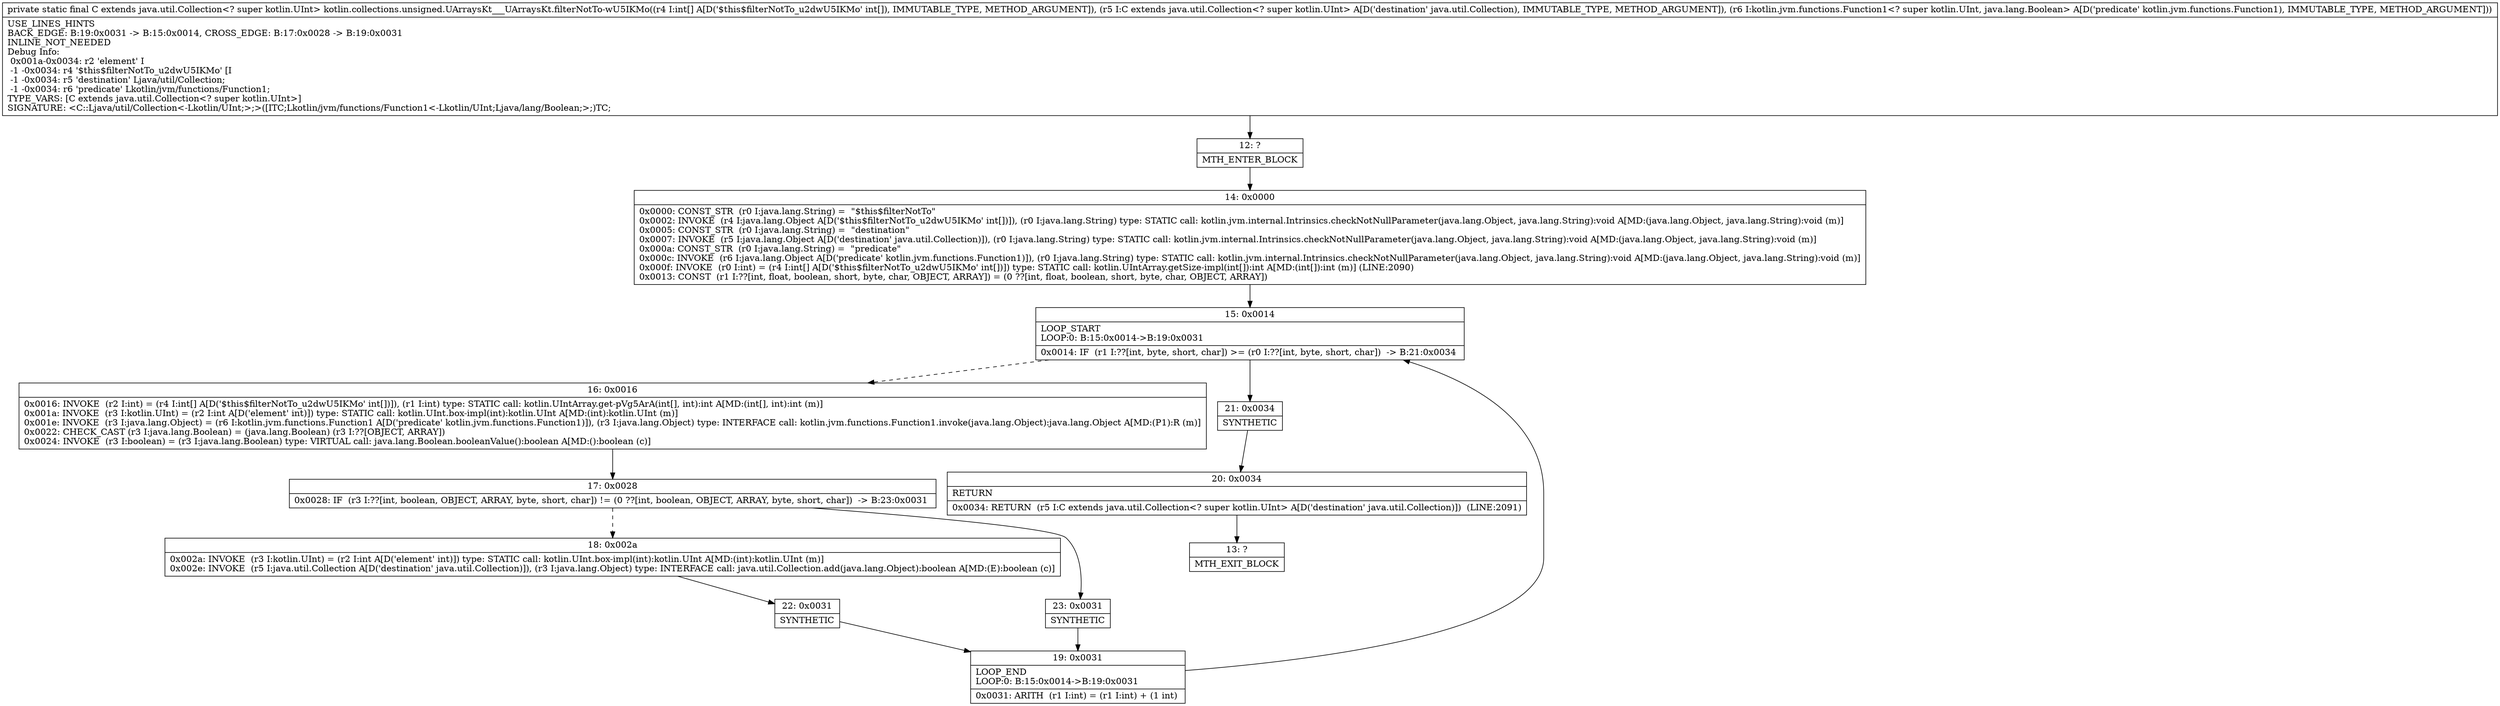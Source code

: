 digraph "CFG forkotlin.collections.unsigned.UArraysKt___UArraysKt.filterNotTo\-wU5IKMo([ILjava\/util\/Collection;Lkotlin\/jvm\/functions\/Function1;)Ljava\/util\/Collection;" {
Node_12 [shape=record,label="{12\:\ ?|MTH_ENTER_BLOCK\l}"];
Node_14 [shape=record,label="{14\:\ 0x0000|0x0000: CONST_STR  (r0 I:java.lang.String) =  \"$this$filterNotTo\" \l0x0002: INVOKE  (r4 I:java.lang.Object A[D('$this$filterNotTo_u2dwU5IKMo' int[])]), (r0 I:java.lang.String) type: STATIC call: kotlin.jvm.internal.Intrinsics.checkNotNullParameter(java.lang.Object, java.lang.String):void A[MD:(java.lang.Object, java.lang.String):void (m)]\l0x0005: CONST_STR  (r0 I:java.lang.String) =  \"destination\" \l0x0007: INVOKE  (r5 I:java.lang.Object A[D('destination' java.util.Collection)]), (r0 I:java.lang.String) type: STATIC call: kotlin.jvm.internal.Intrinsics.checkNotNullParameter(java.lang.Object, java.lang.String):void A[MD:(java.lang.Object, java.lang.String):void (m)]\l0x000a: CONST_STR  (r0 I:java.lang.String) =  \"predicate\" \l0x000c: INVOKE  (r6 I:java.lang.Object A[D('predicate' kotlin.jvm.functions.Function1)]), (r0 I:java.lang.String) type: STATIC call: kotlin.jvm.internal.Intrinsics.checkNotNullParameter(java.lang.Object, java.lang.String):void A[MD:(java.lang.Object, java.lang.String):void (m)]\l0x000f: INVOKE  (r0 I:int) = (r4 I:int[] A[D('$this$filterNotTo_u2dwU5IKMo' int[])]) type: STATIC call: kotlin.UIntArray.getSize\-impl(int[]):int A[MD:(int[]):int (m)] (LINE:2090)\l0x0013: CONST  (r1 I:??[int, float, boolean, short, byte, char, OBJECT, ARRAY]) = (0 ??[int, float, boolean, short, byte, char, OBJECT, ARRAY]) \l}"];
Node_15 [shape=record,label="{15\:\ 0x0014|LOOP_START\lLOOP:0: B:15:0x0014\-\>B:19:0x0031\l|0x0014: IF  (r1 I:??[int, byte, short, char]) \>= (r0 I:??[int, byte, short, char])  \-\> B:21:0x0034 \l}"];
Node_16 [shape=record,label="{16\:\ 0x0016|0x0016: INVOKE  (r2 I:int) = (r4 I:int[] A[D('$this$filterNotTo_u2dwU5IKMo' int[])]), (r1 I:int) type: STATIC call: kotlin.UIntArray.get\-pVg5ArA(int[], int):int A[MD:(int[], int):int (m)]\l0x001a: INVOKE  (r3 I:kotlin.UInt) = (r2 I:int A[D('element' int)]) type: STATIC call: kotlin.UInt.box\-impl(int):kotlin.UInt A[MD:(int):kotlin.UInt (m)]\l0x001e: INVOKE  (r3 I:java.lang.Object) = (r6 I:kotlin.jvm.functions.Function1 A[D('predicate' kotlin.jvm.functions.Function1)]), (r3 I:java.lang.Object) type: INTERFACE call: kotlin.jvm.functions.Function1.invoke(java.lang.Object):java.lang.Object A[MD:(P1):R (m)]\l0x0022: CHECK_CAST (r3 I:java.lang.Boolean) = (java.lang.Boolean) (r3 I:??[OBJECT, ARRAY]) \l0x0024: INVOKE  (r3 I:boolean) = (r3 I:java.lang.Boolean) type: VIRTUAL call: java.lang.Boolean.booleanValue():boolean A[MD:():boolean (c)]\l}"];
Node_17 [shape=record,label="{17\:\ 0x0028|0x0028: IF  (r3 I:??[int, boolean, OBJECT, ARRAY, byte, short, char]) != (0 ??[int, boolean, OBJECT, ARRAY, byte, short, char])  \-\> B:23:0x0031 \l}"];
Node_18 [shape=record,label="{18\:\ 0x002a|0x002a: INVOKE  (r3 I:kotlin.UInt) = (r2 I:int A[D('element' int)]) type: STATIC call: kotlin.UInt.box\-impl(int):kotlin.UInt A[MD:(int):kotlin.UInt (m)]\l0x002e: INVOKE  (r5 I:java.util.Collection A[D('destination' java.util.Collection)]), (r3 I:java.lang.Object) type: INTERFACE call: java.util.Collection.add(java.lang.Object):boolean A[MD:(E):boolean (c)]\l}"];
Node_22 [shape=record,label="{22\:\ 0x0031|SYNTHETIC\l}"];
Node_19 [shape=record,label="{19\:\ 0x0031|LOOP_END\lLOOP:0: B:15:0x0014\-\>B:19:0x0031\l|0x0031: ARITH  (r1 I:int) = (r1 I:int) + (1 int) \l}"];
Node_23 [shape=record,label="{23\:\ 0x0031|SYNTHETIC\l}"];
Node_21 [shape=record,label="{21\:\ 0x0034|SYNTHETIC\l}"];
Node_20 [shape=record,label="{20\:\ 0x0034|RETURN\l|0x0034: RETURN  (r5 I:C extends java.util.Collection\<? super kotlin.UInt\> A[D('destination' java.util.Collection)])  (LINE:2091)\l}"];
Node_13 [shape=record,label="{13\:\ ?|MTH_EXIT_BLOCK\l}"];
MethodNode[shape=record,label="{private static final C extends java.util.Collection\<? super kotlin.UInt\> kotlin.collections.unsigned.UArraysKt___UArraysKt.filterNotTo\-wU5IKMo((r4 I:int[] A[D('$this$filterNotTo_u2dwU5IKMo' int[]), IMMUTABLE_TYPE, METHOD_ARGUMENT]), (r5 I:C extends java.util.Collection\<? super kotlin.UInt\> A[D('destination' java.util.Collection), IMMUTABLE_TYPE, METHOD_ARGUMENT]), (r6 I:kotlin.jvm.functions.Function1\<? super kotlin.UInt, java.lang.Boolean\> A[D('predicate' kotlin.jvm.functions.Function1), IMMUTABLE_TYPE, METHOD_ARGUMENT]))  | USE_LINES_HINTS\lBACK_EDGE: B:19:0x0031 \-\> B:15:0x0014, CROSS_EDGE: B:17:0x0028 \-\> B:19:0x0031\lINLINE_NOT_NEEDED\lDebug Info:\l  0x001a\-0x0034: r2 'element' I\l  \-1 \-0x0034: r4 '$this$filterNotTo_u2dwU5IKMo' [I\l  \-1 \-0x0034: r5 'destination' Ljava\/util\/Collection;\l  \-1 \-0x0034: r6 'predicate' Lkotlin\/jvm\/functions\/Function1;\lTYPE_VARS: [C extends java.util.Collection\<? super kotlin.UInt\>]\lSIGNATURE: \<C::Ljava\/util\/Collection\<\-Lkotlin\/UInt;\>;\>([ITC;Lkotlin\/jvm\/functions\/Function1\<\-Lkotlin\/UInt;Ljava\/lang\/Boolean;\>;)TC;\l}"];
MethodNode -> Node_12;Node_12 -> Node_14;
Node_14 -> Node_15;
Node_15 -> Node_16[style=dashed];
Node_15 -> Node_21;
Node_16 -> Node_17;
Node_17 -> Node_18[style=dashed];
Node_17 -> Node_23;
Node_18 -> Node_22;
Node_22 -> Node_19;
Node_19 -> Node_15;
Node_23 -> Node_19;
Node_21 -> Node_20;
Node_20 -> Node_13;
}

